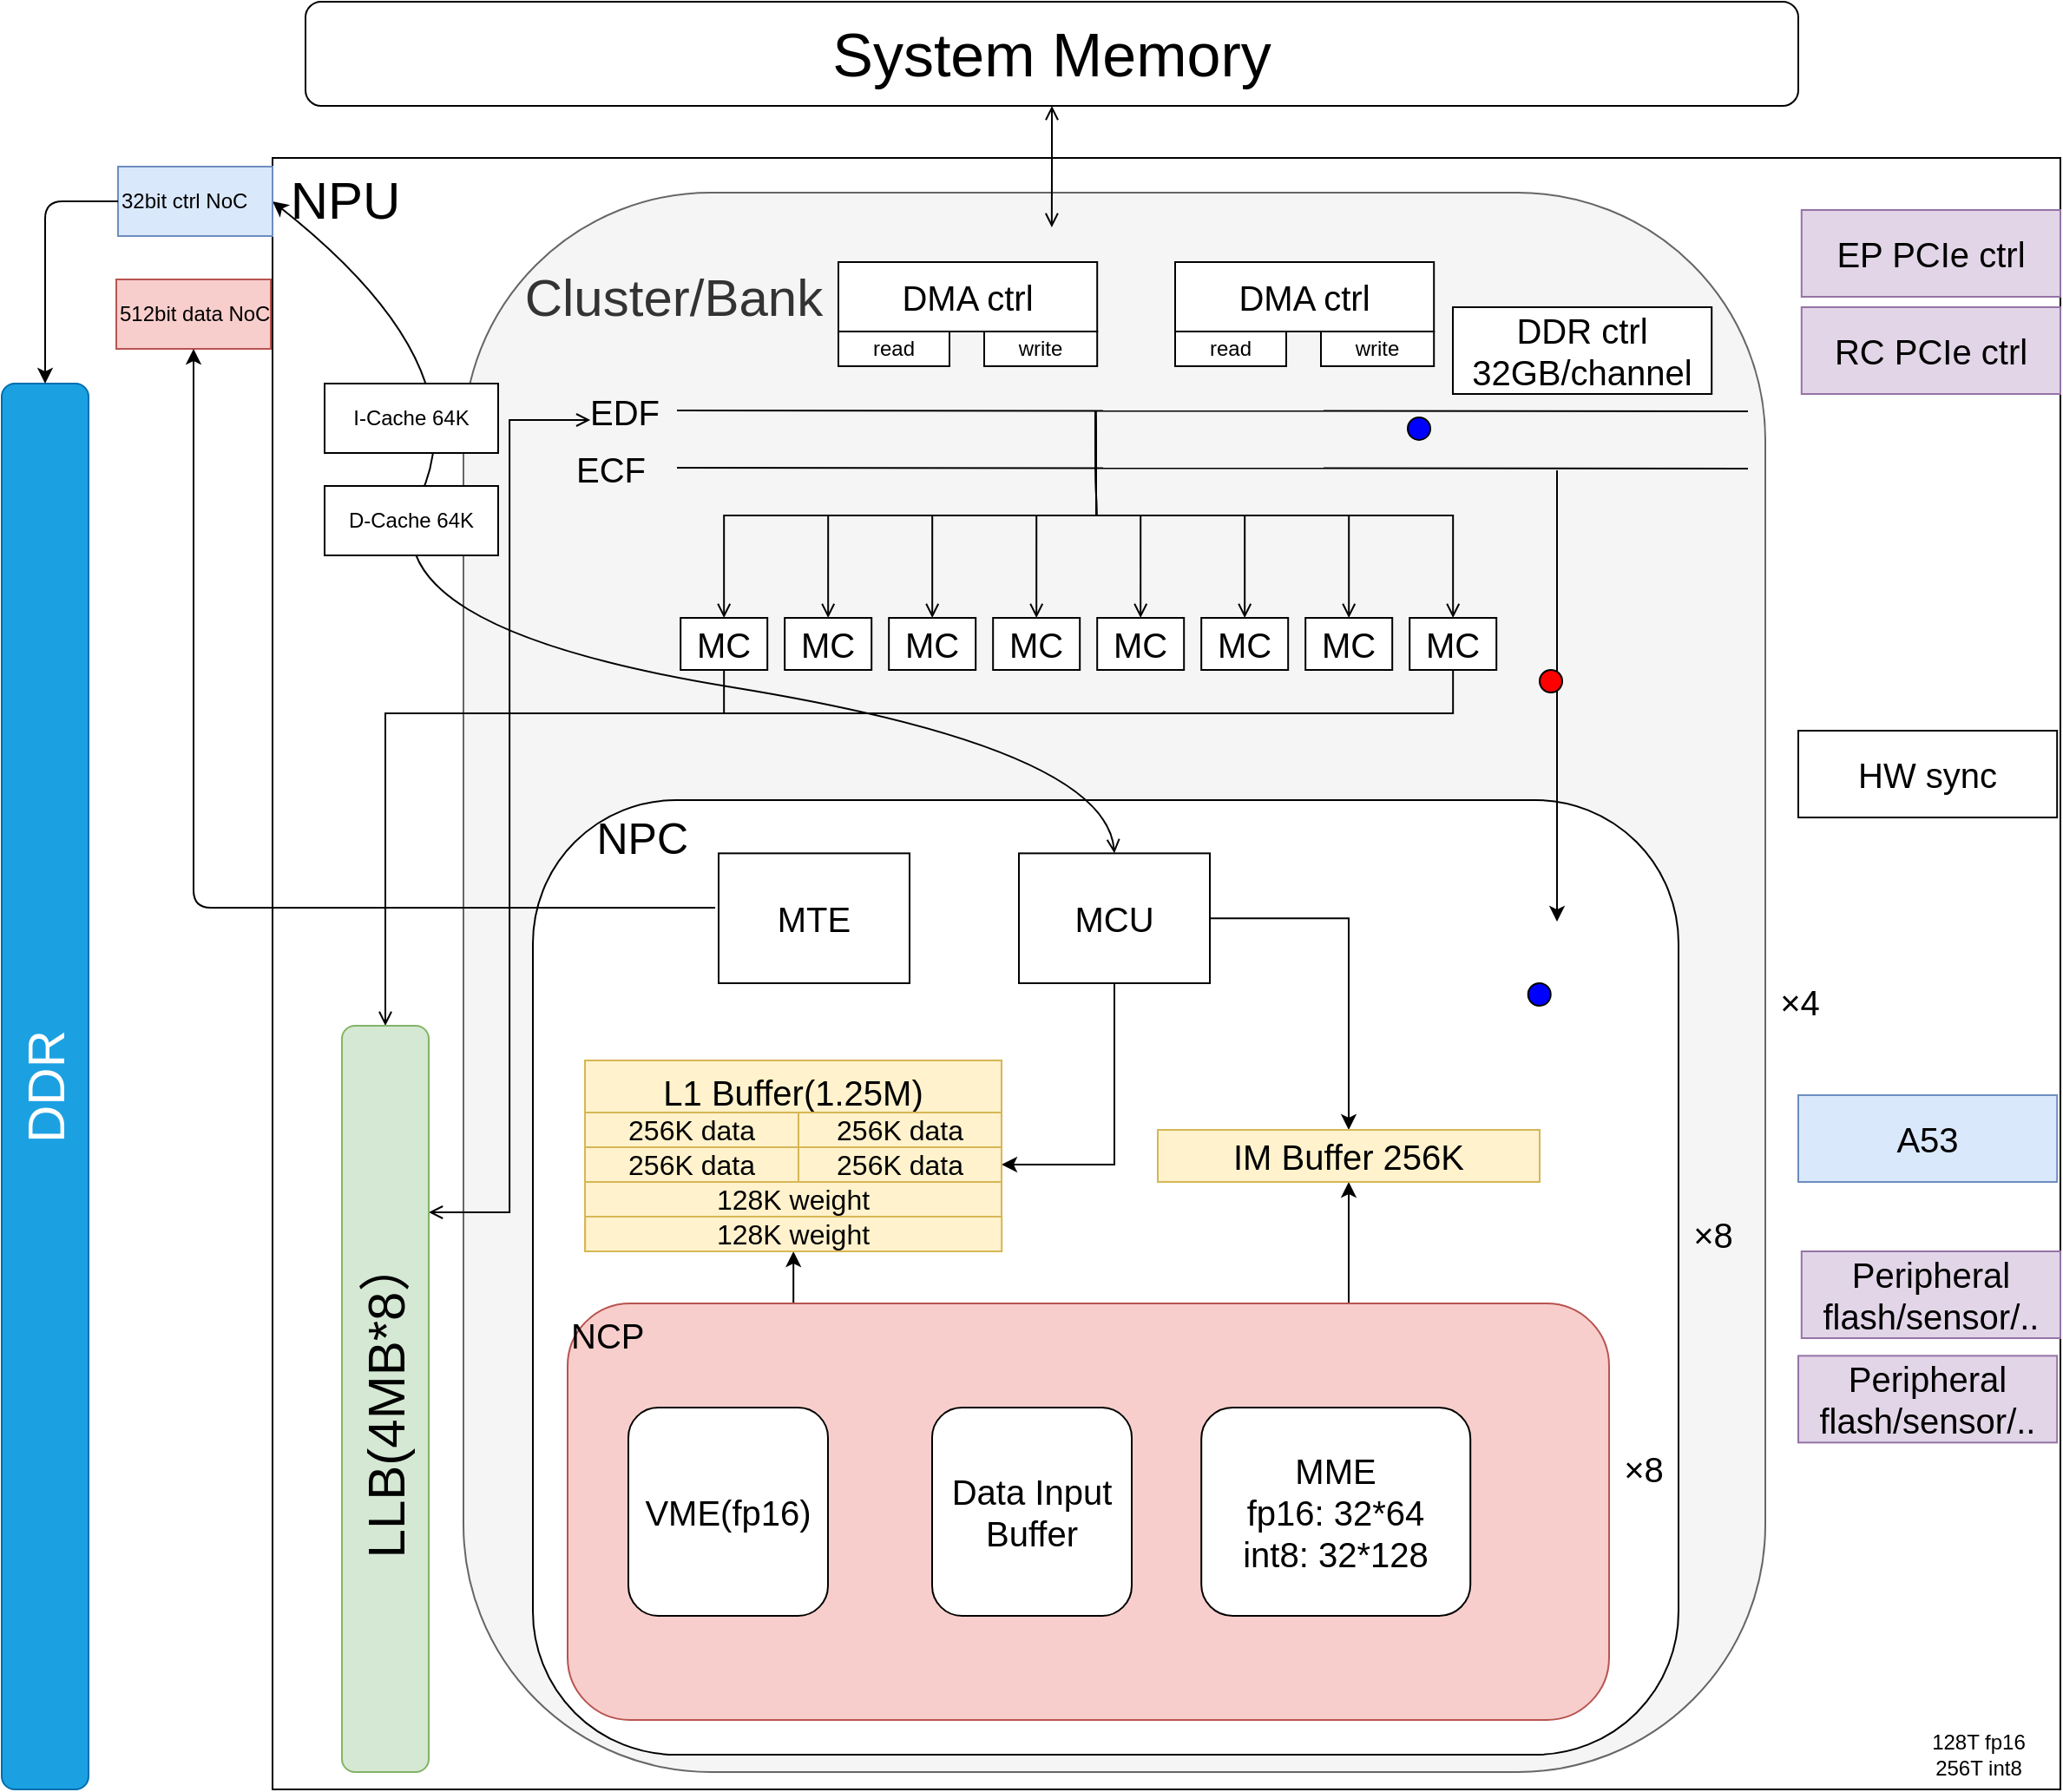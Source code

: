 <mxfile version="14.6.5" type="github">
  <diagram id="RH-BXJlY21HK2ncOQb-6" name="Page-1">
    <mxGraphModel dx="1422" dy="706" grid="1" gridSize="10" guides="1" tooltips="1" connect="1" arrows="1" fold="1" page="1" pageScale="1" pageWidth="827" pageHeight="1169" math="0" shadow="0">
      <root>
        <mxCell id="0" />
        <mxCell id="1" parent="0" />
        <mxCell id="VPZMi2zPwCTPfSnQQ41B-2" value="&lt;font style=&quot;font-size: 30px&quot;&gt;&amp;nbsp;NPU&lt;/font&gt;" style="rounded=0;whiteSpace=wrap;html=1;fontSize=20;align=left;verticalAlign=top;" vertex="1" parent="1">
          <mxGeometry x="570" y="130" width="1030" height="940" as="geometry" />
        </mxCell>
        <mxCell id="VPZMi2zPwCTPfSnQQ41B-3" value="&lt;font style=&quot;font-size: 30px&quot;&gt;&amp;nbsp; &amp;nbsp; &amp;nbsp;&lt;br&gt;&amp;nbsp; &amp;nbsp; Cluster/Bank&lt;/font&gt;" style="rounded=1;whiteSpace=wrap;html=1;align=left;verticalAlign=top;fontSize=25;arcSize=19;fillColor=#f5f5f5;strokeColor=#666666;fontColor=#333333;" vertex="1" parent="1">
          <mxGeometry x="680" y="150" width="750" height="910" as="geometry" />
        </mxCell>
        <mxCell id="VPZMi2zPwCTPfSnQQ41B-4" value="&lt;font style=&quot;font-size: 25px&quot;&gt;&amp;nbsp; &amp;nbsp; &amp;nbsp;NPC&lt;/font&gt;" style="rounded=1;whiteSpace=wrap;html=1;align=left;verticalAlign=top;fontSize=25;" vertex="1" parent="1">
          <mxGeometry x="720" y="500" width="660" height="550" as="geometry" />
        </mxCell>
        <mxCell id="VPZMi2zPwCTPfSnQQ41B-21" style="edgeStyle=orthogonalEdgeStyle;rounded=0;orthogonalLoop=1;jettySize=auto;html=1;exitX=0.5;exitY=0;exitDx=0;exitDy=0;startArrow=open;startFill=0;endArrow=none;endFill=0;strokeColor=#000000;fontSize=20;" edge="1" parent="1" source="VPZMi2zPwCTPfSnQQ41B-23">
          <mxGeometry relative="1" as="geometry">
            <mxPoint x="1044.095" y="276" as="targetPoint" />
          </mxGeometry>
        </mxCell>
        <mxCell id="VPZMi2zPwCTPfSnQQ41B-22" style="edgeStyle=orthogonalEdgeStyle;rounded=0;orthogonalLoop=1;jettySize=auto;html=1;exitX=0.5;exitY=1;exitDx=0;exitDy=0;startArrow=none;startFill=0;endArrow=open;endFill=0;strokeColor=#000000;fontSize=20;" edge="1" parent="1" source="VPZMi2zPwCTPfSnQQ41B-23" target="VPZMi2zPwCTPfSnQQ41B-53">
          <mxGeometry relative="1" as="geometry">
            <Array as="points">
              <mxPoint x="830" y="450" />
            </Array>
          </mxGeometry>
        </mxCell>
        <mxCell id="VPZMi2zPwCTPfSnQQ41B-23" value="MC" style="rounded=0;whiteSpace=wrap;html=1;align=center;fontSize=20;" vertex="1" parent="1">
          <mxGeometry x="805.095" y="395" width="50" height="30" as="geometry" />
        </mxCell>
        <mxCell id="VPZMi2zPwCTPfSnQQ41B-24" style="edgeStyle=orthogonalEdgeStyle;rounded=0;orthogonalLoop=1;jettySize=auto;html=1;exitX=0.5;exitY=0;exitDx=0;exitDy=0;startArrow=open;startFill=0;endArrow=none;endFill=0;strokeColor=#000000;fontSize=20;" edge="1" parent="1" source="VPZMi2zPwCTPfSnQQ41B-25">
          <mxGeometry relative="1" as="geometry">
            <mxPoint x="1044.095" y="276" as="targetPoint" />
          </mxGeometry>
        </mxCell>
        <mxCell id="VPZMi2zPwCTPfSnQQ41B-25" value="MC" style="rounded=0;whiteSpace=wrap;html=1;align=center;fontSize=20;" vertex="1" parent="1">
          <mxGeometry x="865.095" y="395" width="50" height="30" as="geometry" />
        </mxCell>
        <mxCell id="VPZMi2zPwCTPfSnQQ41B-26" style="edgeStyle=orthogonalEdgeStyle;rounded=0;orthogonalLoop=1;jettySize=auto;html=1;exitX=0.5;exitY=0;exitDx=0;exitDy=0;startArrow=open;startFill=0;endArrow=none;endFill=0;strokeColor=#000000;fontSize=20;" edge="1" parent="1" source="VPZMi2zPwCTPfSnQQ41B-27">
          <mxGeometry relative="1" as="geometry">
            <mxPoint x="1044.095" y="276" as="targetPoint" />
          </mxGeometry>
        </mxCell>
        <mxCell id="VPZMi2zPwCTPfSnQQ41B-27" value="MC" style="rounded=0;whiteSpace=wrap;html=1;align=center;fontSize=20;" vertex="1" parent="1">
          <mxGeometry x="925.095" y="395" width="50" height="30" as="geometry" />
        </mxCell>
        <mxCell id="VPZMi2zPwCTPfSnQQ41B-28" style="edgeStyle=orthogonalEdgeStyle;rounded=0;orthogonalLoop=1;jettySize=auto;html=1;exitX=0.5;exitY=0;exitDx=0;exitDy=0;startArrow=open;startFill=0;endArrow=none;endFill=0;strokeColor=#000000;fontSize=20;" edge="1" parent="1" source="VPZMi2zPwCTPfSnQQ41B-29">
          <mxGeometry relative="1" as="geometry">
            <mxPoint x="1044.095" y="276" as="targetPoint" />
          </mxGeometry>
        </mxCell>
        <mxCell id="VPZMi2zPwCTPfSnQQ41B-29" value="MC" style="rounded=0;whiteSpace=wrap;html=1;align=center;fontSize=20;" vertex="1" parent="1">
          <mxGeometry x="985.095" y="395" width="50" height="30" as="geometry" />
        </mxCell>
        <mxCell id="VPZMi2zPwCTPfSnQQ41B-30" style="edgeStyle=orthogonalEdgeStyle;rounded=0;orthogonalLoop=1;jettySize=auto;html=1;exitX=0.5;exitY=0;exitDx=0;exitDy=0;startArrow=open;startFill=0;endArrow=none;endFill=0;strokeColor=#000000;fontSize=20;" edge="1" parent="1" source="VPZMi2zPwCTPfSnQQ41B-31">
          <mxGeometry relative="1" as="geometry">
            <mxPoint x="1044.095" y="276" as="targetPoint" />
          </mxGeometry>
        </mxCell>
        <mxCell id="VPZMi2zPwCTPfSnQQ41B-31" value="MC" style="rounded=0;whiteSpace=wrap;html=1;align=center;fontSize=20;" vertex="1" parent="1">
          <mxGeometry x="1045.095" y="395" width="50" height="30" as="geometry" />
        </mxCell>
        <mxCell id="VPZMi2zPwCTPfSnQQ41B-32" style="edgeStyle=orthogonalEdgeStyle;rounded=0;orthogonalLoop=1;jettySize=auto;html=1;exitX=0.5;exitY=0;exitDx=0;exitDy=0;startArrow=open;startFill=0;endArrow=none;endFill=0;strokeColor=#000000;fontSize=20;" edge="1" parent="1" source="VPZMi2zPwCTPfSnQQ41B-33">
          <mxGeometry relative="1" as="geometry">
            <mxPoint x="1044.095" y="276" as="targetPoint" />
          </mxGeometry>
        </mxCell>
        <mxCell id="VPZMi2zPwCTPfSnQQ41B-33" value="MC" style="rounded=0;whiteSpace=wrap;html=1;align=center;fontSize=20;" vertex="1" parent="1">
          <mxGeometry x="1105.095" y="395" width="50" height="30" as="geometry" />
        </mxCell>
        <mxCell id="VPZMi2zPwCTPfSnQQ41B-34" style="edgeStyle=orthogonalEdgeStyle;rounded=0;orthogonalLoop=1;jettySize=auto;html=1;exitX=0.5;exitY=0;exitDx=0;exitDy=0;startArrow=open;startFill=0;endArrow=none;endFill=0;strokeColor=#000000;fontSize=20;" edge="1" parent="1" source="VPZMi2zPwCTPfSnQQ41B-35">
          <mxGeometry relative="1" as="geometry">
            <mxPoint x="1044.095" y="276" as="targetPoint" />
          </mxGeometry>
        </mxCell>
        <mxCell id="VPZMi2zPwCTPfSnQQ41B-35" value="MC" style="rounded=0;whiteSpace=wrap;html=1;align=center;fontSize=20;" vertex="1" parent="1">
          <mxGeometry x="1165.095" y="395" width="50" height="30" as="geometry" />
        </mxCell>
        <mxCell id="VPZMi2zPwCTPfSnQQ41B-36" style="edgeStyle=orthogonalEdgeStyle;rounded=0;orthogonalLoop=1;jettySize=auto;html=1;exitX=0.5;exitY=0;exitDx=0;exitDy=0;startArrow=open;startFill=0;endArrow=none;endFill=0;strokeColor=#000000;fontSize=20;" edge="1" parent="1" source="VPZMi2zPwCTPfSnQQ41B-38">
          <mxGeometry relative="1" as="geometry">
            <mxPoint x="1044.095" y="276" as="targetPoint" />
          </mxGeometry>
        </mxCell>
        <mxCell id="VPZMi2zPwCTPfSnQQ41B-37" style="edgeStyle=orthogonalEdgeStyle;rounded=0;orthogonalLoop=1;jettySize=auto;html=1;exitX=0.5;exitY=1;exitDx=0;exitDy=0;startArrow=none;startFill=0;endArrow=none;endFill=0;strokeColor=#000000;fontSize=20;" edge="1" parent="1" source="VPZMi2zPwCTPfSnQQ41B-38">
          <mxGeometry relative="1" as="geometry">
            <mxPoint x="830" y="450" as="targetPoint" />
            <Array as="points">
              <mxPoint x="1250" y="450" />
            </Array>
          </mxGeometry>
        </mxCell>
        <mxCell id="VPZMi2zPwCTPfSnQQ41B-38" value="MC" style="rounded=0;whiteSpace=wrap;html=1;align=center;fontSize=20;" vertex="1" parent="1">
          <mxGeometry x="1225.095" y="395" width="50" height="30" as="geometry" />
        </mxCell>
        <mxCell id="VPZMi2zPwCTPfSnQQ41B-39" value="" style="endArrow=none;html=1;strokeColor=#000000;fontSize=20;" edge="1" parent="1">
          <mxGeometry width="50" height="50" relative="1" as="geometry">
            <mxPoint x="803" y="275.5" as="sourcePoint" />
            <mxPoint x="1420" y="276" as="targetPoint" />
            <Array as="points" />
          </mxGeometry>
        </mxCell>
        <mxCell id="VPZMi2zPwCTPfSnQQ41B-40" value="EDF" style="text;html=1;strokeColor=none;fillColor=none;align=center;verticalAlign=middle;whiteSpace=wrap;rounded=0;fontSize=20;" vertex="1" parent="1">
          <mxGeometry x="753.095" y="266" width="40" height="20" as="geometry" />
        </mxCell>
        <mxCell id="VPZMi2zPwCTPfSnQQ41B-155" value="" style="edgeStyle=orthogonalEdgeStyle;rounded=0;orthogonalLoop=1;jettySize=auto;html=1;entryX=1;entryY=0.5;entryDx=0;entryDy=0;exitX=0.5;exitY=1;exitDx=0;exitDy=0;" edge="1" parent="1" source="VPZMi2zPwCTPfSnQQ41B-48" target="VPZMi2zPwCTPfSnQQ41B-152">
          <mxGeometry relative="1" as="geometry" />
        </mxCell>
        <mxCell id="VPZMi2zPwCTPfSnQQ41B-48" value="MCU" style="rounded=0;whiteSpace=wrap;html=1;align=center;fontSize=20;" vertex="1" parent="1">
          <mxGeometry x="1000" y="530.67" width="110" height="74.83" as="geometry" />
        </mxCell>
        <mxCell id="VPZMi2zPwCTPfSnQQ41B-52" style="edgeStyle=orthogonalEdgeStyle;rounded=0;orthogonalLoop=1;jettySize=auto;html=1;exitX=1;exitY=0.25;exitDx=0;exitDy=0;entryX=0;entryY=0.75;entryDx=0;entryDy=0;startArrow=open;startFill=0;endArrow=open;endFill=0;strokeColor=#000000;fontSize=20;" edge="1" parent="1" source="VPZMi2zPwCTPfSnQQ41B-53" target="VPZMi2zPwCTPfSnQQ41B-40">
          <mxGeometry relative="1" as="geometry" />
        </mxCell>
        <mxCell id="VPZMi2zPwCTPfSnQQ41B-53" value="&lt;font style=&quot;font-size: 30px&quot;&gt;LLB(4MB*8）&lt;br&gt;&lt;/font&gt;" style="rounded=1;whiteSpace=wrap;html=1;align=center;direction=east;flipV=0;horizontal=0;fontSize=25;fillColor=#d5e8d4;strokeColor=#82b366;" vertex="1" parent="1">
          <mxGeometry x="610" y="630" width="50" height="430" as="geometry" />
        </mxCell>
        <mxCell id="VPZMi2zPwCTPfSnQQ41B-131" style="edgeStyle=orthogonalEdgeStyle;rounded=0;orthogonalLoop=1;jettySize=auto;html=1;exitX=0.75;exitY=0;exitDx=0;exitDy=0;entryX=0.5;entryY=1;entryDx=0;entryDy=0;" edge="1" parent="1" source="VPZMi2zPwCTPfSnQQ41B-54" target="VPZMi2zPwCTPfSnQQ41B-146">
          <mxGeometry relative="1" as="geometry">
            <mxPoint x="1190" y="750" as="targetPoint" />
          </mxGeometry>
        </mxCell>
        <mxCell id="VPZMi2zPwCTPfSnQQ41B-156" style="edgeStyle=orthogonalEdgeStyle;rounded=0;orthogonalLoop=1;jettySize=auto;html=1;exitX=0.25;exitY=0;exitDx=0;exitDy=0;entryX=0.5;entryY=1;entryDx=0;entryDy=0;" edge="1" parent="1" source="VPZMi2zPwCTPfSnQQ41B-54" target="VPZMi2zPwCTPfSnQQ41B-154">
          <mxGeometry relative="1" as="geometry" />
        </mxCell>
        <mxCell id="VPZMi2zPwCTPfSnQQ41B-54" value="&lt;font style=&quot;font-size: 20px&quot;&gt;NCP&lt;/font&gt;" style="rounded=1;whiteSpace=wrap;html=1;align=left;verticalAlign=top;fontSize=20;fillColor=#f8cecc;strokeColor=#b85450;" vertex="1" parent="1">
          <mxGeometry x="740" y="790" width="600" height="240" as="geometry" />
        </mxCell>
        <mxCell id="VPZMi2zPwCTPfSnQQ41B-60" value="×8" style="text;html=1;strokeColor=none;fillColor=none;align=center;verticalAlign=middle;whiteSpace=wrap;rounded=0;fontSize=20;" vertex="1" parent="1">
          <mxGeometry x="1340" y="875" width="40" height="20" as="geometry" />
        </mxCell>
        <mxCell id="VPZMi2zPwCTPfSnQQ41B-61" value="×8" style="text;html=1;strokeColor=none;fillColor=none;align=center;verticalAlign=middle;whiteSpace=wrap;rounded=0;fontSize=20;" vertex="1" parent="1">
          <mxGeometry x="1380" y="740" width="40" height="20" as="geometry" />
        </mxCell>
        <mxCell id="VPZMi2zPwCTPfSnQQ41B-62" style="edgeStyle=orthogonalEdgeStyle;rounded=0;orthogonalLoop=1;jettySize=auto;html=1;exitX=0.5;exitY=1;exitDx=0;exitDy=0;startArrow=open;startFill=0;endArrow=open;endFill=0;strokeColor=#000000;fontSize=20;" edge="1" parent="1" source="VPZMi2zPwCTPfSnQQ41B-63">
          <mxGeometry relative="1" as="geometry">
            <mxPoint x="1018.931" y="170" as="targetPoint" />
          </mxGeometry>
        </mxCell>
        <mxCell id="VPZMi2zPwCTPfSnQQ41B-63" value="&lt;font style=&quot;font-size: 35px&quot;&gt;System Memory&lt;/font&gt;" style="rounded=1;whiteSpace=wrap;html=1;fontSize=20;align=center;" vertex="1" parent="1">
          <mxGeometry x="589" y="40" width="860" height="60" as="geometry" />
        </mxCell>
        <mxCell id="VPZMi2zPwCTPfSnQQ41B-72" value="" style="endArrow=none;html=1;strokeColor=#000000;fontSize=20;" edge="1" parent="1">
          <mxGeometry width="50" height="50" relative="1" as="geometry">
            <mxPoint x="803" y="308.5" as="sourcePoint" />
            <mxPoint x="1420" y="309" as="targetPoint" />
            <Array as="points" />
          </mxGeometry>
        </mxCell>
        <mxCell id="VPZMi2zPwCTPfSnQQ41B-73" value="ECF" style="text;html=1;strokeColor=none;fillColor=none;align=center;verticalAlign=middle;whiteSpace=wrap;rounded=0;fontSize=20;" vertex="1" parent="1">
          <mxGeometry x="745.095" y="299" width="40" height="20" as="geometry" />
        </mxCell>
        <mxCell id="VPZMi2zPwCTPfSnQQ41B-74" value="" style="endArrow=classic;html=1;strokeColor=#000000;fontSize=20;" edge="1" parent="1">
          <mxGeometry width="50" height="50" relative="1" as="geometry">
            <mxPoint x="1310" y="310" as="sourcePoint" />
            <mxPoint x="1310" y="570" as="targetPoint" />
          </mxGeometry>
        </mxCell>
        <mxCell id="VPZMi2zPwCTPfSnQQ41B-75" value="" style="ellipse;whiteSpace=wrap;html=1;aspect=fixed;fontSize=20;align=center;fillColor=#FF0000;" vertex="1" parent="1">
          <mxGeometry x="1300" y="425" width="13" height="13" as="geometry" />
        </mxCell>
        <mxCell id="VPZMi2zPwCTPfSnQQ41B-79" value="" style="curved=1;endArrow=classic;html=1;strokeColor=#000000;fontSize=20;exitX=0.5;exitY=0;exitDx=0;exitDy=0;startArrow=open;startFill=0;entryX=1;entryY=0.5;entryDx=0;entryDy=0;" edge="1" parent="1" source="VPZMi2zPwCTPfSnQQ41B-48" target="VPZMi2zPwCTPfSnQQ41B-87">
          <mxGeometry width="50" height="50" relative="1" as="geometry">
            <mxPoint x="1078.5" y="525.167" as="sourcePoint" />
            <mxPoint x="1210" y="280" as="targetPoint" />
            <Array as="points">
              <mxPoint x="1050" y="470" />
              <mxPoint x="620" y="400" />
              <mxPoint x="690" y="250" />
            </Array>
          </mxGeometry>
        </mxCell>
        <mxCell id="VPZMi2zPwCTPfSnQQ41B-80" value="" style="ellipse;whiteSpace=wrap;html=1;aspect=fixed;fontSize=20;align=center;fillColor=#0000FF;" vertex="1" parent="1">
          <mxGeometry x="1224" y="279.444" width="13" height="13" as="geometry" />
        </mxCell>
        <mxCell id="VPZMi2zPwCTPfSnQQ41B-83" value="" style="ellipse;whiteSpace=wrap;html=1;aspect=fixed;fontSize=20;align=center;fillColor=#0000FF;" vertex="1" parent="1">
          <mxGeometry x="1293.357" y="605.5" width="13" height="13" as="geometry" />
        </mxCell>
        <mxCell id="VPZMi2zPwCTPfSnQQ41B-86" value="×4" style="text;html=1;strokeColor=none;fillColor=none;align=center;verticalAlign=middle;whiteSpace=wrap;rounded=0;fontSize=20;" vertex="1" parent="1">
          <mxGeometry x="1430" y="605.5" width="40" height="20" as="geometry" />
        </mxCell>
        <mxCell id="VPZMi2zPwCTPfSnQQ41B-87" value="32bit ctrl NoC" style="rounded=0;whiteSpace=wrap;html=1;align=left;fillColor=#dae8fc;strokeColor=#6c8ebf;" vertex="1" parent="1">
          <mxGeometry x="481" y="135" width="89" height="40" as="geometry" />
        </mxCell>
        <mxCell id="VPZMi2zPwCTPfSnQQ41B-88" value="512bit data NoC" style="rounded=0;whiteSpace=wrap;html=1;align=left;fillColor=#f8cecc;strokeColor=#b85450;" vertex="1" parent="1">
          <mxGeometry x="480" y="200" width="89" height="40" as="geometry" />
        </mxCell>
        <mxCell id="VPZMi2zPwCTPfSnQQ41B-94" value="" style="group" vertex="1" connectable="0" parent="1">
          <mxGeometry x="896.0" y="190" width="149.1" height="60" as="geometry" />
        </mxCell>
        <mxCell id="VPZMi2zPwCTPfSnQQ41B-42" value="&lt;font style=&quot;font-size: 20px&quot;&gt;DMA ctrl&lt;/font&gt;" style="rounded=0;whiteSpace=wrap;html=1;align=center;fontSize=20;" vertex="1" parent="VPZMi2zPwCTPfSnQQ41B-94">
          <mxGeometry width="149.1" height="40" as="geometry" />
        </mxCell>
        <mxCell id="VPZMi2zPwCTPfSnQQ41B-90" value="read" style="rounded=0;whiteSpace=wrap;html=1;align=center;" vertex="1" parent="VPZMi2zPwCTPfSnQQ41B-94">
          <mxGeometry x="1.137e-13" y="40" width="64" height="20" as="geometry" />
        </mxCell>
        <mxCell id="VPZMi2zPwCTPfSnQQ41B-91" value="write" style="rounded=0;whiteSpace=wrap;html=1;align=center;" vertex="1" parent="VPZMi2zPwCTPfSnQQ41B-94">
          <mxGeometry x="84.0" y="40" width="65.1" height="20" as="geometry" />
        </mxCell>
        <mxCell id="VPZMi2zPwCTPfSnQQ41B-95" value="" style="group" vertex="1" connectable="0" parent="1">
          <mxGeometry x="1090" y="190" width="149.1" height="60" as="geometry" />
        </mxCell>
        <mxCell id="VPZMi2zPwCTPfSnQQ41B-96" value="&lt;font style=&quot;font-size: 20px&quot;&gt;DMA ctrl&lt;/font&gt;" style="rounded=0;whiteSpace=wrap;html=1;align=center;fontSize=20;" vertex="1" parent="VPZMi2zPwCTPfSnQQ41B-95">
          <mxGeometry width="149.1" height="40" as="geometry" />
        </mxCell>
        <mxCell id="VPZMi2zPwCTPfSnQQ41B-97" value="read" style="rounded=0;whiteSpace=wrap;html=1;align=center;" vertex="1" parent="VPZMi2zPwCTPfSnQQ41B-95">
          <mxGeometry x="1.137e-13" y="40" width="64" height="20" as="geometry" />
        </mxCell>
        <mxCell id="VPZMi2zPwCTPfSnQQ41B-98" value="write" style="rounded=0;whiteSpace=wrap;html=1;align=center;" vertex="1" parent="VPZMi2zPwCTPfSnQQ41B-95">
          <mxGeometry x="84.0" y="40" width="65.1" height="20" as="geometry" />
        </mxCell>
        <mxCell id="VPZMi2zPwCTPfSnQQ41B-99" value="&lt;font style=&quot;font-size: 20px&quot;&gt;DDR ctrl&lt;br&gt;32GB/channel&lt;br&gt;&lt;/font&gt;" style="rounded=0;whiteSpace=wrap;html=1;align=center;fontSize=20;" vertex="1" parent="1">
          <mxGeometry x="1250" y="216" width="149.1" height="50" as="geometry" />
        </mxCell>
        <mxCell id="VPZMi2zPwCTPfSnQQ41B-101" value="&lt;font style=&quot;font-size: 20px&quot;&gt;EP PCIe ctrl&lt;br&gt;&lt;/font&gt;" style="rounded=0;whiteSpace=wrap;html=1;align=center;fontSize=20;fillColor=#e1d5e7;strokeColor=#9673a6;" vertex="1" parent="1">
          <mxGeometry x="1450.9" y="160" width="149.1" height="50" as="geometry" />
        </mxCell>
        <mxCell id="VPZMi2zPwCTPfSnQQ41B-102" value="&lt;font style=&quot;font-size: 20px&quot;&gt;RC PCIe ctrl&lt;br&gt;&lt;/font&gt;" style="rounded=0;whiteSpace=wrap;html=1;align=center;fontSize=20;fillColor=#e1d5e7;strokeColor=#9673a6;" vertex="1" parent="1">
          <mxGeometry x="1450.9" y="216" width="149.1" height="50" as="geometry" />
        </mxCell>
        <mxCell id="VPZMi2zPwCTPfSnQQ41B-103" value="&lt;font style=&quot;font-size: 20px&quot;&gt;HW sync&lt;br&gt;&lt;/font&gt;" style="rounded=0;whiteSpace=wrap;html=1;align=center;fontSize=20;" vertex="1" parent="1">
          <mxGeometry x="1449" y="460" width="149.1" height="50" as="geometry" />
        </mxCell>
        <mxCell id="VPZMi2zPwCTPfSnQQ41B-104" value="&lt;font style=&quot;font-size: 30px&quot;&gt;DDR&lt;/font&gt;" style="rounded=1;whiteSpace=wrap;html=1;align=center;direction=east;flipV=0;horizontal=0;fontSize=25;fillColor=#1ba1e2;strokeColor=#006EAF;fontColor=#ffffff;" vertex="1" parent="1">
          <mxGeometry x="414" y="260" width="50" height="810" as="geometry" />
        </mxCell>
        <mxCell id="VPZMi2zPwCTPfSnQQ41B-105" value="&lt;font style=&quot;font-size: 20px&quot;&gt;A53&lt;br&gt;&lt;/font&gt;" style="rounded=0;whiteSpace=wrap;html=1;align=center;fontSize=20;fillColor=#dae8fc;strokeColor=#6c8ebf;" vertex="1" parent="1">
          <mxGeometry x="1449" y="670" width="149.1" height="50" as="geometry" />
        </mxCell>
        <mxCell id="VPZMi2zPwCTPfSnQQ41B-106" value="&lt;font style=&quot;font-size: 20px&quot;&gt;&lt;span class=&quot;fontstyle0&quot;&gt;Peripheral&lt;br&gt;&lt;/span&gt;flash/sensor/..&lt;br style=&quot;line-height: normal&quot;&gt;&lt;/font&gt;" style="rounded=0;whiteSpace=wrap;html=1;align=center;fontSize=20;fillColor=#e1d5e7;strokeColor=#9673a6;" vertex="1" parent="1">
          <mxGeometry x="1450.9" y="760" width="149.1" height="50" as="geometry" />
        </mxCell>
        <mxCell id="VPZMi2zPwCTPfSnQQ41B-107" value="&lt;font style=&quot;font-size: 20px&quot;&gt;&lt;span class=&quot;fontstyle0&quot;&gt;Peripheral&lt;br&gt;&lt;/span&gt;flash/sensor/..&lt;br style=&quot;line-height: normal&quot;&gt;&lt;/font&gt;" style="rounded=0;whiteSpace=wrap;html=1;align=center;fontSize=20;fillColor=#e1d5e7;strokeColor=#9673a6;" vertex="1" parent="1">
          <mxGeometry x="1449" y="820.17" width="149.1" height="50" as="geometry" />
        </mxCell>
        <mxCell id="VPZMi2zPwCTPfSnQQ41B-108" value="128T fp16&lt;br&gt;256T int8" style="text;html=1;strokeColor=none;fillColor=none;align=center;verticalAlign=middle;whiteSpace=wrap;rounded=0;" vertex="1" parent="1">
          <mxGeometry x="1508.1" y="1040" width="90" height="20" as="geometry" />
        </mxCell>
        <mxCell id="VPZMi2zPwCTPfSnQQ41B-110" value="" style="edgeStyle=elbowEdgeStyle;elbow=horizontal;endArrow=classic;html=1;entryX=0.5;entryY=0;entryDx=0;entryDy=0;exitX=0;exitY=0.5;exitDx=0;exitDy=0;" edge="1" parent="1" source="VPZMi2zPwCTPfSnQQ41B-87" target="VPZMi2zPwCTPfSnQQ41B-104">
          <mxGeometry width="50" height="50" relative="1" as="geometry">
            <mxPoint x="450" y="190" as="sourcePoint" />
            <mxPoint x="500" y="140" as="targetPoint" />
            <Array as="points">
              <mxPoint x="439" y="190" />
            </Array>
          </mxGeometry>
        </mxCell>
        <mxCell id="VPZMi2zPwCTPfSnQQ41B-111" value="I-Cache 64K" style="rounded=0;whiteSpace=wrap;html=1;align=center;" vertex="1" parent="1">
          <mxGeometry x="600" y="260" width="100" height="40" as="geometry" />
        </mxCell>
        <mxCell id="VPZMi2zPwCTPfSnQQ41B-113" value="D-Cache 64K" style="rounded=0;whiteSpace=wrap;html=1;align=center;" vertex="1" parent="1">
          <mxGeometry x="600" y="319" width="100" height="40" as="geometry" />
        </mxCell>
        <mxCell id="VPZMi2zPwCTPfSnQQ41B-116" value="MTE" style="rounded=0;whiteSpace=wrap;html=1;align=center;fontSize=20;" vertex="1" parent="1">
          <mxGeometry x="827.0" y="530.67" width="110" height="74.83" as="geometry" />
        </mxCell>
        <mxCell id="VPZMi2zPwCTPfSnQQ41B-124" style="edgeStyle=orthogonalEdgeStyle;rounded=0;orthogonalLoop=1;jettySize=auto;html=1;exitX=1;exitY=0.5;exitDx=0;exitDy=0;entryX=0.5;entryY=0;entryDx=0;entryDy=0;" edge="1" parent="1" source="VPZMi2zPwCTPfSnQQ41B-48" target="VPZMi2zPwCTPfSnQQ41B-146">
          <mxGeometry relative="1" as="geometry">
            <mxPoint x="1190" y="640" as="targetPoint" />
          </mxGeometry>
        </mxCell>
        <mxCell id="VPZMi2zPwCTPfSnQQ41B-134" value="&lt;span style=&quot;font-size: 20px&quot;&gt;VME(fp16)&lt;/span&gt;" style="rounded=1;whiteSpace=wrap;html=1;align=center;direction=south;" vertex="1" parent="1">
          <mxGeometry x="775" y="850" width="115" height="120" as="geometry" />
        </mxCell>
        <mxCell id="VPZMi2zPwCTPfSnQQ41B-135" value="&lt;span style=&quot;font-size: 20px&quot;&gt;MME&lt;br&gt;fp16: 32*64&lt;br&gt;int8: 32*128&lt;br&gt;&lt;/span&gt;" style="rounded=1;whiteSpace=wrap;html=1;align=center;" vertex="1" parent="1">
          <mxGeometry x="1105.1" y="850" width="155" height="120" as="geometry" />
        </mxCell>
        <mxCell id="VPZMi2zPwCTPfSnQQ41B-136" value="&lt;span style=&quot;font-size: 20px&quot;&gt;Data Input&lt;br&gt;Buffer&lt;br&gt;&lt;/span&gt;" style="rounded=1;whiteSpace=wrap;html=1;align=center;direction=south;" vertex="1" parent="1">
          <mxGeometry x="950" y="850" width="115" height="120" as="geometry" />
        </mxCell>
        <mxCell id="VPZMi2zPwCTPfSnQQ41B-146" value="IM Buffer 256K" style="rounded=0;whiteSpace=wrap;html=1;align=center;fontSize=20;horizontal=1;fillColor=#fff2cc;strokeColor=#d6b656;" vertex="1" parent="1">
          <mxGeometry x="1080" y="690" width="220" height="30" as="geometry" />
        </mxCell>
        <mxCell id="VPZMi2zPwCTPfSnQQ41B-147" value="" style="group" vertex="1" connectable="0" parent="1">
          <mxGeometry x="750" y="650" width="240.1" height="110" as="geometry" />
        </mxCell>
        <mxCell id="VPZMi2zPwCTPfSnQQ41B-148" value="L1 Buffer(1.25M)" style="rounded=0;whiteSpace=wrap;html=1;align=center;fontSize=20;horizontal=1;verticalAlign=top;fillColor=#fff2cc;strokeColor=#d6b656;" vertex="1" parent="VPZMi2zPwCTPfSnQQ41B-147">
          <mxGeometry width="240" height="110" as="geometry" />
        </mxCell>
        <mxCell id="VPZMi2zPwCTPfSnQQ41B-149" value="&lt;font style=&quot;font-size: 16px&quot;&gt;256K data&lt;/font&gt;" style="rounded=0;whiteSpace=wrap;html=1;align=center;fillColor=#fff2cc;strokeColor=#d6b656;" vertex="1" parent="VPZMi2zPwCTPfSnQQ41B-147">
          <mxGeometry y="30" width="123" height="20" as="geometry" />
        </mxCell>
        <mxCell id="VPZMi2zPwCTPfSnQQ41B-150" value="&lt;font style=&quot;font-size: 16px&quot;&gt;256K data&lt;/font&gt;" style="rounded=0;whiteSpace=wrap;html=1;align=center;fillColor=#fff2cc;strokeColor=#d6b656;" vertex="1" parent="VPZMi2zPwCTPfSnQQ41B-147">
          <mxGeometry x="123" y="30" width="117" height="20" as="geometry" />
        </mxCell>
        <mxCell id="VPZMi2zPwCTPfSnQQ41B-151" value="&lt;font style=&quot;font-size: 16px&quot;&gt;256K data&lt;/font&gt;" style="rounded=0;whiteSpace=wrap;html=1;align=center;fillColor=#fff2cc;strokeColor=#d6b656;" vertex="1" parent="VPZMi2zPwCTPfSnQQ41B-147">
          <mxGeometry y="50" width="123" height="20" as="geometry" />
        </mxCell>
        <mxCell id="VPZMi2zPwCTPfSnQQ41B-152" value="&lt;font style=&quot;font-size: 16px&quot;&gt;256K data&lt;/font&gt;" style="rounded=0;whiteSpace=wrap;html=1;align=center;fillColor=#fff2cc;strokeColor=#d6b656;" vertex="1" parent="VPZMi2zPwCTPfSnQQ41B-147">
          <mxGeometry x="123" y="50" width="117" height="20" as="geometry" />
        </mxCell>
        <mxCell id="VPZMi2zPwCTPfSnQQ41B-153" value="&lt;font style=&quot;font-size: 16px&quot;&gt;128K weight&lt;/font&gt;" style="rounded=0;whiteSpace=wrap;html=1;align=center;fillColor=#fff2cc;strokeColor=#d6b656;" vertex="1" parent="VPZMi2zPwCTPfSnQQ41B-147">
          <mxGeometry y="70" width="240" height="20" as="geometry" />
        </mxCell>
        <mxCell id="VPZMi2zPwCTPfSnQQ41B-154" value="&lt;font style=&quot;font-size: 16px&quot;&gt;128K weight&lt;/font&gt;" style="rounded=0;whiteSpace=wrap;html=1;align=center;fillColor=#fff2cc;strokeColor=#d6b656;" vertex="1" parent="VPZMi2zPwCTPfSnQQ41B-147">
          <mxGeometry x="0.1" y="90" width="240" height="20" as="geometry" />
        </mxCell>
        <mxCell id="VPZMi2zPwCTPfSnQQ41B-158" value="" style="edgeStyle=elbowEdgeStyle;elbow=vertical;endArrow=classic;html=1;entryX=0.5;entryY=1;entryDx=0;entryDy=0;exitX=-0.018;exitY=0.419;exitDx=0;exitDy=0;exitPerimeter=0;" edge="1" parent="1" source="VPZMi2zPwCTPfSnQQ41B-116" target="VPZMi2zPwCTPfSnQQ41B-88">
          <mxGeometry width="50" height="50" relative="1" as="geometry">
            <mxPoint x="510" y="420" as="sourcePoint" />
            <mxPoint x="560" y="370" as="targetPoint" />
            <Array as="points">
              <mxPoint x="680" y="562" />
            </Array>
          </mxGeometry>
        </mxCell>
      </root>
    </mxGraphModel>
  </diagram>
</mxfile>
